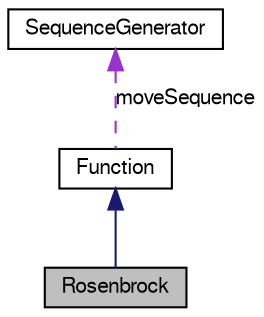 digraph G
{
  bgcolor="transparent";
  edge [fontname="FreeSans",fontsize=10,labelfontname="FreeSans",labelfontsize=10];
  node [fontname="FreeSans",fontsize=10,shape=record];
  Node1 [label="Rosenbrock",height=0.2,width=0.4,color="black", fillcolor="grey75", style="filled" fontcolor="black"];
  Node2 -> Node1 [dir=back,color="midnightblue",fontsize=10,style="solid"];
  Node2 [label="Function",height=0.2,width=0.4,color="black",URL="$classFunction.html",tooltip="The optimized function."];
  Node3 -> Node2 [dir=back,color="darkorchid3",fontsize=10,style="dashed",label="moveSequence"];
  Node3 [label="SequenceGenerator",height=0.2,width=0.4,color="black",URL="$classSequenceGenerator.html",tooltip="Generate a reproducable sequence."];
}
